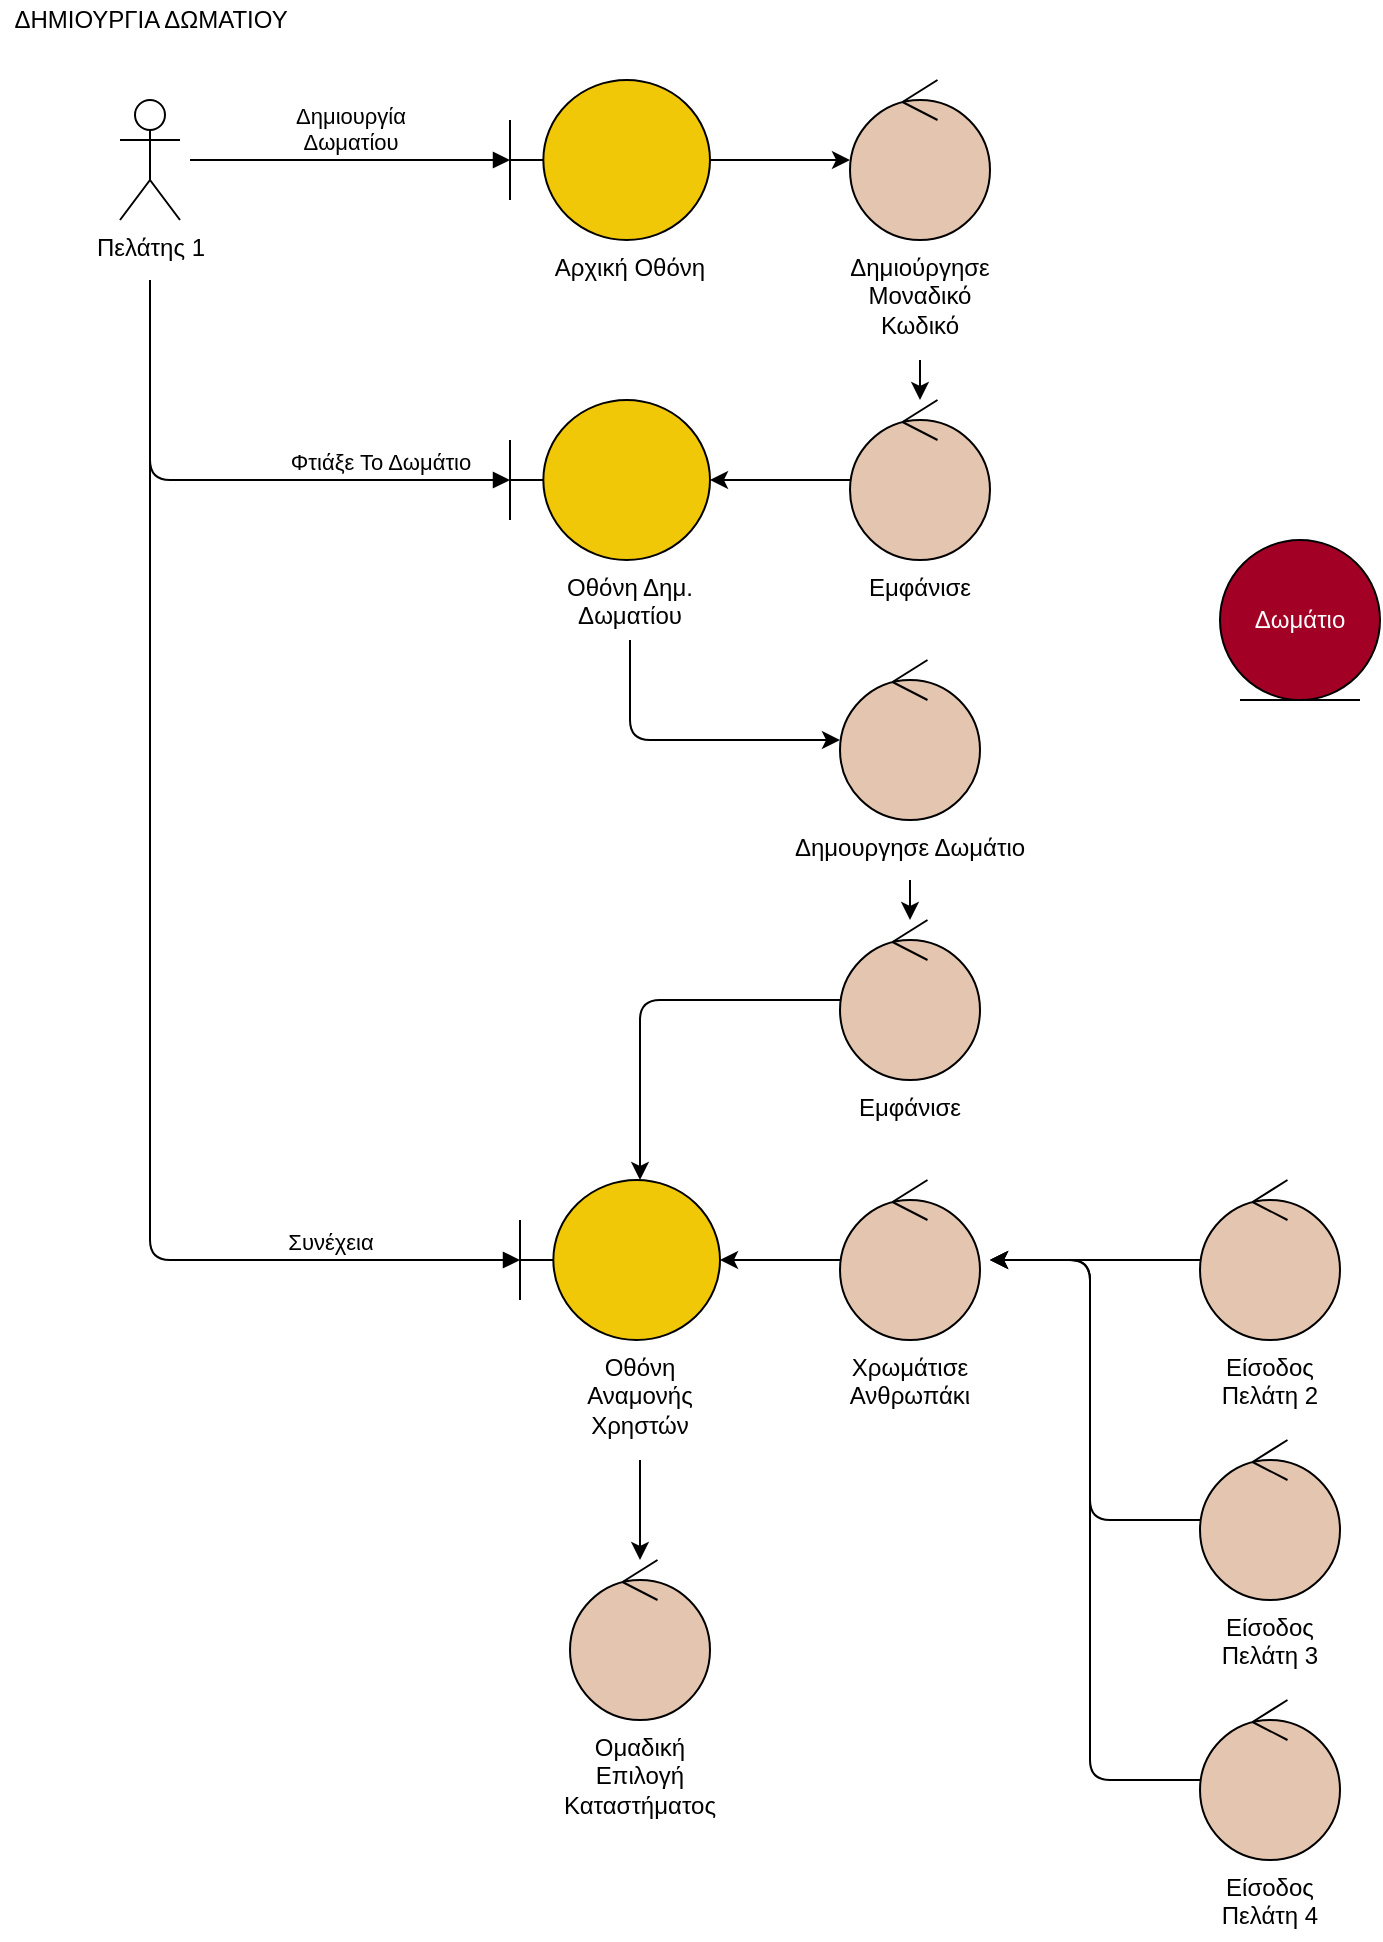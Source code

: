 <mxfile version="18.0.4"><diagram id="_NEF_zK0TXl3RWh3A6Ux" name="Page-1"><mxGraphModel dx="1422" dy="766" grid="1" gridSize="10" guides="1" tooltips="1" connect="1" arrows="1" fold="1" page="1" pageScale="1" pageWidth="850" pageHeight="1100" math="0" shadow="0"><root><mxCell id="0"/><mxCell id="1" parent="0"/><mxCell id="yRpr_T_wv2EPDv5CnhPb-1" value="ΔΗΜΙΟΥΡΓΙΑ ΔΩΜΑΤΙΟΥ" style="text;html=1;align=center;verticalAlign=middle;resizable=0;points=[];autosize=1;strokeColor=none;fillColor=none;" vertex="1" parent="1"><mxGeometry x="200" y="250" width="150" height="20" as="geometry"/></mxCell><mxCell id="yRpr_T_wv2EPDv5CnhPb-2" style="edgeStyle=orthogonalEdgeStyle;rounded=0;orthogonalLoop=1;jettySize=auto;html=1;" edge="1" parent="1" source="yRpr_T_wv2EPDv5CnhPb-3" target="yRpr_T_wv2EPDv5CnhPb-6"><mxGeometry relative="1" as="geometry"/></mxCell><mxCell id="yRpr_T_wv2EPDv5CnhPb-3" value="" style="shape=umlBoundary;whiteSpace=wrap;html=1;fillColor=#F0C808;" vertex="1" parent="1"><mxGeometry x="455" y="290" width="100" height="80" as="geometry"/></mxCell><mxCell id="yRpr_T_wv2EPDv5CnhPb-4" value="Πελάτης 1" style="shape=umlActor;verticalLabelPosition=bottom;verticalAlign=top;html=1;" vertex="1" parent="1"><mxGeometry x="260" y="300" width="30" height="60" as="geometry"/></mxCell><mxCell id="yRpr_T_wv2EPDv5CnhPb-5" value="Δημιουργία&lt;br&gt;Δωματίου" style="html=1;verticalAlign=bottom;endArrow=block;rounded=1;labelBackgroundColor=none;" edge="1" parent="1" target="yRpr_T_wv2EPDv5CnhPb-3"><mxGeometry width="80" relative="1" as="geometry"><mxPoint x="295" y="330" as="sourcePoint"/><mxPoint x="375" y="329.5" as="targetPoint"/></mxGeometry></mxCell><mxCell id="yRpr_T_wv2EPDv5CnhPb-6" value="" style="ellipse;shape=umlControl;whiteSpace=wrap;html=1;fillColor=#E4C5AF;" vertex="1" parent="1"><mxGeometry x="625" y="290" width="70" height="80" as="geometry"/></mxCell><mxCell id="yRpr_T_wv2EPDv5CnhPb-7" style="edgeStyle=orthogonalEdgeStyle;rounded=0;orthogonalLoop=1;jettySize=auto;html=1;" edge="1" parent="1" source="yRpr_T_wv2EPDv5CnhPb-8" target="yRpr_T_wv2EPDv5CnhPb-10"><mxGeometry relative="1" as="geometry"/></mxCell><mxCell id="yRpr_T_wv2EPDv5CnhPb-8" value="" style="ellipse;shape=umlControl;whiteSpace=wrap;html=1;fillColor=#E4C5AF;" vertex="1" parent="1"><mxGeometry x="625" y="450" width="70" height="80" as="geometry"/></mxCell><mxCell id="yRpr_T_wv2EPDv5CnhPb-9" style="edgeStyle=orthogonalEdgeStyle;rounded=1;orthogonalLoop=1;jettySize=auto;html=1;exitX=0.5;exitY=1;exitDx=0;exitDy=0;" edge="1" parent="1" source="yRpr_T_wv2EPDv5CnhPb-29" target="yRpr_T_wv2EPDv5CnhPb-12"><mxGeometry relative="1" as="geometry"><mxPoint x="510" y="680" as="targetPoint"/><Array as="points"><mxPoint x="515" y="620"/></Array><mxPoint x="515" y="590" as="sourcePoint"/></mxGeometry></mxCell><mxCell id="yRpr_T_wv2EPDv5CnhPb-10" value="" style="shape=umlBoundary;whiteSpace=wrap;html=1;fillColor=#F0C808;" vertex="1" parent="1"><mxGeometry x="455" y="450" width="100" height="80" as="geometry"/></mxCell><mxCell id="yRpr_T_wv2EPDv5CnhPb-11" value="Φτιάξε Το Δωμάτιο" style="html=1;verticalAlign=bottom;endArrow=block;rounded=1;labelBackgroundColor=none;" edge="1" parent="1"><mxGeometry x="0.407" width="80" relative="1" as="geometry"><mxPoint x="275" y="450" as="sourcePoint"/><mxPoint x="455" y="490" as="targetPoint"/><Array as="points"><mxPoint x="275" y="490"/></Array><mxPoint as="offset"/></mxGeometry></mxCell><mxCell id="yRpr_T_wv2EPDv5CnhPb-12" value="" style="ellipse;shape=umlControl;whiteSpace=wrap;html=1;fillColor=#E4C5AF;" vertex="1" parent="1"><mxGeometry x="620" y="580" width="70" height="80" as="geometry"/></mxCell><mxCell id="yRpr_T_wv2EPDv5CnhPb-13" value="" style="shape=umlBoundary;whiteSpace=wrap;html=1;fillColor=#F0C808;" vertex="1" parent="1"><mxGeometry x="460" y="840" width="100" height="80" as="geometry"/></mxCell><mxCell id="yRpr_T_wv2EPDv5CnhPb-14" style="edgeStyle=orthogonalEdgeStyle;rounded=1;orthogonalLoop=1;jettySize=auto;html=1;" edge="1" parent="1" source="yRpr_T_wv2EPDv5CnhPb-15" target="yRpr_T_wv2EPDv5CnhPb-13"><mxGeometry relative="1" as="geometry"><mxPoint x="540" y="760" as="targetPoint"/><Array as="points"><mxPoint x="520" y="750"/></Array></mxGeometry></mxCell><mxCell id="yRpr_T_wv2EPDv5CnhPb-15" value="" style="ellipse;shape=umlControl;whiteSpace=wrap;html=1;fillColor=#E4C5AF;" vertex="1" parent="1"><mxGeometry x="620" y="710" width="70" height="80" as="geometry"/></mxCell><mxCell id="yRpr_T_wv2EPDv5CnhPb-16" style="edgeStyle=orthogonalEdgeStyle;rounded=1;orthogonalLoop=1;jettySize=auto;html=1;" edge="1" parent="1" source="yRpr_T_wv2EPDv5CnhPb-17"><mxGeometry relative="1" as="geometry"><mxPoint x="695" y="880" as="targetPoint"/></mxGeometry></mxCell><mxCell id="yRpr_T_wv2EPDv5CnhPb-17" value="" style="ellipse;shape=umlControl;whiteSpace=wrap;html=1;fillColor=#E4C5AF;" vertex="1" parent="1"><mxGeometry x="800" y="840" width="70" height="80" as="geometry"/></mxCell><mxCell id="yRpr_T_wv2EPDv5CnhPb-18" style="edgeStyle=orthogonalEdgeStyle;rounded=1;orthogonalLoop=1;jettySize=auto;html=1;" edge="1" parent="1" source="yRpr_T_wv2EPDv5CnhPb-19"><mxGeometry relative="1" as="geometry"><mxPoint x="695" y="880" as="targetPoint"/><Array as="points"><mxPoint x="745" y="1010"/><mxPoint x="745" y="880"/></Array></mxGeometry></mxCell><mxCell id="yRpr_T_wv2EPDv5CnhPb-19" value="" style="ellipse;shape=umlControl;whiteSpace=wrap;html=1;fillColor=#E4C5AF;" vertex="1" parent="1"><mxGeometry x="800" y="970" width="70" height="80" as="geometry"/></mxCell><mxCell id="yRpr_T_wv2EPDv5CnhPb-20" style="edgeStyle=orthogonalEdgeStyle;rounded=1;orthogonalLoop=1;jettySize=auto;html=1;" edge="1" parent="1" source="yRpr_T_wv2EPDv5CnhPb-21"><mxGeometry relative="1" as="geometry"><mxPoint x="695" y="880" as="targetPoint"/><Array as="points"><mxPoint x="745" y="1140"/><mxPoint x="745" y="880"/></Array></mxGeometry></mxCell><mxCell id="yRpr_T_wv2EPDv5CnhPb-21" value="" style="ellipse;shape=umlControl;whiteSpace=wrap;html=1;fillColor=#E4C5AF;" vertex="1" parent="1"><mxGeometry x="800" y="1100" width="70" height="80" as="geometry"/></mxCell><mxCell id="yRpr_T_wv2EPDv5CnhPb-22" style="edgeStyle=orthogonalEdgeStyle;rounded=0;orthogonalLoop=1;jettySize=auto;html=1;" edge="1" parent="1" source="yRpr_T_wv2EPDv5CnhPb-23" target="yRpr_T_wv2EPDv5CnhPb-13"><mxGeometry relative="1" as="geometry"/></mxCell><mxCell id="yRpr_T_wv2EPDv5CnhPb-23" value="" style="ellipse;shape=umlControl;whiteSpace=wrap;html=1;fillColor=#E4C5AF;" vertex="1" parent="1"><mxGeometry x="620" y="840" width="70" height="80" as="geometry"/></mxCell><mxCell id="yRpr_T_wv2EPDv5CnhPb-24" value="Συνέχεια" style="html=1;verticalAlign=bottom;endArrow=block;rounded=1;entryX=0;entryY=0.5;entryDx=0;entryDy=0;entryPerimeter=0;labelBackgroundColor=none;" edge="1" parent="1" target="yRpr_T_wv2EPDv5CnhPb-13"><mxGeometry x="0.719" width="80" relative="1" as="geometry"><mxPoint x="275" y="390" as="sourcePoint"/><mxPoint x="375" y="589.5" as="targetPoint"/><Array as="points"><mxPoint x="275" y="880"/></Array><mxPoint as="offset"/></mxGeometry></mxCell><mxCell id="yRpr_T_wv2EPDv5CnhPb-25" value="&lt;meta charset=&quot;utf-8&quot;&gt;&lt;span style=&quot;color: rgb(0, 0, 0); font-family: helvetica; font-size: 12px; font-style: normal; font-weight: 400; letter-spacing: normal; text-indent: 0px; text-transform: none; word-spacing: 0px; display: inline; float: none;&quot;&gt;Αρχική Οθόνη&lt;/span&gt;" style="text;whiteSpace=wrap;html=1;align=center;labelBackgroundColor=none;" vertex="1" parent="1"><mxGeometry x="460" y="370" width="110" height="30" as="geometry"/></mxCell><mxCell id="yRpr_T_wv2EPDv5CnhPb-26" style="edgeStyle=orthogonalEdgeStyle;rounded=1;orthogonalLoop=1;jettySize=auto;html=1;" edge="1" parent="1" source="yRpr_T_wv2EPDv5CnhPb-27" target="yRpr_T_wv2EPDv5CnhPb-8"><mxGeometry relative="1" as="geometry"/></mxCell><mxCell id="yRpr_T_wv2EPDv5CnhPb-27" value="&lt;meta charset=&quot;utf-8&quot;&gt;&lt;span style=&quot;color: rgb(0, 0, 0); font-family: helvetica; font-size: 12px; font-style: normal; font-weight: 400; letter-spacing: normal; text-indent: 0px; text-transform: none; word-spacing: 0px; display: inline; float: none;&quot;&gt;Δημιούργησε&lt;/span&gt;&lt;br style=&quot;color: rgb(0, 0, 0); font-family: helvetica; font-size: 12px; font-style: normal; font-weight: 400; letter-spacing: normal; text-indent: 0px; text-transform: none; word-spacing: 0px;&quot;&gt;&lt;span style=&quot;color: rgb(0, 0, 0); font-family: helvetica; font-size: 12px; font-style: normal; font-weight: 400; letter-spacing: normal; text-indent: 0px; text-transform: none; word-spacing: 0px; display: inline; float: none;&quot;&gt;Μοναδικό&lt;/span&gt;&lt;br style=&quot;color: rgb(0, 0, 0); font-family: helvetica; font-size: 12px; font-style: normal; font-weight: 400; letter-spacing: normal; text-indent: 0px; text-transform: none; word-spacing: 0px;&quot;&gt;&lt;span style=&quot;color: rgb(0, 0, 0); font-family: helvetica; font-size: 12px; font-style: normal; font-weight: 400; letter-spacing: normal; text-indent: 0px; text-transform: none; word-spacing: 0px; display: inline; float: none;&quot;&gt;Κωδικό&lt;/span&gt;" style="text;whiteSpace=wrap;html=1;align=center;labelBackgroundColor=none;" vertex="1" parent="1"><mxGeometry x="610" y="370" width="100" height="60" as="geometry"/></mxCell><mxCell id="yRpr_T_wv2EPDv5CnhPb-28" value="&lt;meta charset=&quot;utf-8&quot;&gt;&lt;span style=&quot;color: rgb(0, 0, 0); font-family: helvetica; font-size: 12px; font-style: normal; font-weight: 400; letter-spacing: normal; text-indent: 0px; text-transform: none; word-spacing: 0px; display: inline; float: none;&quot;&gt;Εμφάνισε&lt;/span&gt;" style="text;whiteSpace=wrap;html=1;align=center;labelBackgroundColor=none;" vertex="1" parent="1"><mxGeometry x="620" y="530" width="80" height="30" as="geometry"/></mxCell><mxCell id="yRpr_T_wv2EPDv5CnhPb-29" value="&lt;meta charset=&quot;utf-8&quot;&gt;&lt;span style=&quot;color: rgb(0, 0, 0); font-family: helvetica; font-size: 12px; font-style: normal; font-weight: 400; letter-spacing: normal; text-indent: 0px; text-transform: none; word-spacing: 0px; display: inline; float: none;&quot;&gt;Οθόνη Δημ.&lt;/span&gt;&lt;br style=&quot;color: rgb(0, 0, 0); font-family: helvetica; font-size: 12px; font-style: normal; font-weight: 400; letter-spacing: normal; text-indent: 0px; text-transform: none; word-spacing: 0px;&quot;&gt;&lt;span style=&quot;color: rgb(0, 0, 0); font-family: helvetica; font-size: 12px; font-style: normal; font-weight: 400; letter-spacing: normal; text-indent: 0px; text-transform: none; word-spacing: 0px; display: inline; float: none;&quot;&gt;Δωματίου&lt;/span&gt;" style="text;whiteSpace=wrap;html=1;align=center;labelBackgroundColor=none;" vertex="1" parent="1"><mxGeometry x="470" y="530" width="90" height="40" as="geometry"/></mxCell><mxCell id="yRpr_T_wv2EPDv5CnhPb-30" style="edgeStyle=orthogonalEdgeStyle;rounded=1;orthogonalLoop=1;jettySize=auto;html=1;" edge="1" parent="1" source="yRpr_T_wv2EPDv5CnhPb-31" target="yRpr_T_wv2EPDv5CnhPb-15"><mxGeometry relative="1" as="geometry"/></mxCell><mxCell id="yRpr_T_wv2EPDv5CnhPb-31" value="&lt;meta charset=&quot;utf-8&quot;&gt;&lt;span style=&quot;color: rgb(0, 0, 0); font-family: helvetica; font-size: 12px; font-style: normal; font-weight: 400; letter-spacing: normal; text-indent: 0px; text-transform: none; word-spacing: 0px; display: inline; float: none;&quot;&gt;Δημουργησε Δωμάτιο&lt;/span&gt;" style="text;whiteSpace=wrap;html=1;align=center;labelBackgroundColor=none;" vertex="1" parent="1"><mxGeometry x="580" y="660" width="150" height="30" as="geometry"/></mxCell><mxCell id="yRpr_T_wv2EPDv5CnhPb-32" value="&lt;meta charset=&quot;utf-8&quot;&gt;&lt;span style=&quot;color: rgb(0, 0, 0); font-family: helvetica; font-size: 12px; font-style: normal; font-weight: 400; letter-spacing: normal; text-indent: 0px; text-transform: none; word-spacing: 0px; display: inline; float: none;&quot;&gt;Εμφάνισε&lt;/span&gt;" style="text;whiteSpace=wrap;html=1;align=center;labelBackgroundColor=none;" vertex="1" parent="1"><mxGeometry x="615" y="790" width="80" height="30" as="geometry"/></mxCell><mxCell id="yRpr_T_wv2EPDv5CnhPb-33" value="&lt;meta charset=&quot;utf-8&quot;&gt;&lt;span style=&quot;color: rgb(0, 0, 0); font-family: helvetica; font-size: 12px; font-style: normal; font-weight: 400; letter-spacing: normal; text-indent: 0px; text-transform: none; word-spacing: 0px; display: inline; float: none;&quot;&gt;Οθόνη&lt;/span&gt;&lt;br style=&quot;color: rgb(0, 0, 0); font-family: helvetica; font-size: 12px; font-style: normal; font-weight: 400; letter-spacing: normal; text-indent: 0px; text-transform: none; word-spacing: 0px;&quot;&gt;&lt;span style=&quot;color: rgb(0, 0, 0); font-family: helvetica; font-size: 12px; font-style: normal; font-weight: 400; letter-spacing: normal; text-indent: 0px; text-transform: none; word-spacing: 0px; display: inline; float: none;&quot;&gt;Αναμονής&lt;/span&gt;&lt;br style=&quot;color: rgb(0, 0, 0); font-family: helvetica; font-size: 12px; font-style: normal; font-weight: 400; letter-spacing: normal; text-indent: 0px; text-transform: none; word-spacing: 0px;&quot;&gt;&lt;span style=&quot;color: rgb(0, 0, 0); font-family: helvetica; font-size: 12px; font-style: normal; font-weight: 400; letter-spacing: normal; text-indent: 0px; text-transform: none; word-spacing: 0px; display: inline; float: none;&quot;&gt;Χρηστών&lt;/span&gt;" style="text;whiteSpace=wrap;html=1;align=center;labelBackgroundColor=none;" vertex="1" parent="1"><mxGeometry x="480" y="920" width="80" height="60" as="geometry"/></mxCell><mxCell id="yRpr_T_wv2EPDv5CnhPb-34" value="&lt;meta charset=&quot;utf-8&quot;&gt;&lt;span style=&quot;color: rgb(0, 0, 0); font-family: helvetica; font-size: 12px; font-style: normal; font-weight: 400; letter-spacing: normal; text-indent: 0px; text-transform: none; word-spacing: 0px; display: inline; float: none;&quot;&gt;Χρωμάτισε&lt;/span&gt;&lt;br style=&quot;color: rgb(0, 0, 0); font-family: helvetica; font-size: 12px; font-style: normal; font-weight: 400; letter-spacing: normal; text-indent: 0px; text-transform: none; word-spacing: 0px;&quot;&gt;&lt;span style=&quot;color: rgb(0, 0, 0); font-family: helvetica; font-size: 12px; font-style: normal; font-weight: 400; letter-spacing: normal; text-indent: 0px; text-transform: none; word-spacing: 0px; display: inline; float: none;&quot;&gt;Ανθρωπάκι&lt;/span&gt;" style="text;whiteSpace=wrap;html=1;align=center;labelBackgroundColor=none;" vertex="1" parent="1"><mxGeometry x="610" y="920" width="90" height="40" as="geometry"/></mxCell><mxCell id="yRpr_T_wv2EPDv5CnhPb-35" value="&lt;span style=&quot;color: rgb(0 , 0 , 0) ; font-family: &amp;#34;helvetica&amp;#34; ; font-size: 12px ; font-style: normal ; font-weight: 400 ; letter-spacing: normal ; text-indent: 0px ; text-transform: none ; word-spacing: 0px ; display: inline ; float: none&quot;&gt;Είσοδος&lt;/span&gt;&lt;br style=&quot;color: rgb(0 , 0 , 0) ; font-family: &amp;#34;helvetica&amp;#34; ; font-size: 12px ; font-style: normal ; font-weight: 400 ; letter-spacing: normal ; text-indent: 0px ; text-transform: none ; word-spacing: 0px&quot;&gt;&lt;span style=&quot;color: rgb(0 , 0 , 0) ; font-family: &amp;#34;helvetica&amp;#34; ; font-size: 12px ; font-style: normal ; font-weight: 400 ; letter-spacing: normal ; text-indent: 0px ; text-transform: none ; word-spacing: 0px ; display: inline ; float: none&quot;&gt;Πελάτη 2&lt;/span&gt;" style="text;whiteSpace=wrap;html=1;align=center;labelBackgroundColor=none;" vertex="1" parent="1"><mxGeometry x="795" y="920" width="80" height="40" as="geometry"/></mxCell><mxCell id="yRpr_T_wv2EPDv5CnhPb-36" value="&lt;span style=&quot;color: rgb(0 , 0 , 0) ; font-family: &amp;#34;helvetica&amp;#34; ; font-size: 12px ; font-style: normal ; font-weight: 400 ; letter-spacing: normal ; text-indent: 0px ; text-transform: none ; word-spacing: 0px ; display: inline ; float: none&quot;&gt;Είσοδος&lt;/span&gt;&lt;br style=&quot;color: rgb(0 , 0 , 0) ; font-family: &amp;#34;helvetica&amp;#34; ; font-size: 12px ; font-style: normal ; font-weight: 400 ; letter-spacing: normal ; text-indent: 0px ; text-transform: none ; word-spacing: 0px&quot;&gt;&lt;span style=&quot;color: rgb(0 , 0 , 0) ; font-family: &amp;#34;helvetica&amp;#34; ; font-size: 12px ; font-style: normal ; font-weight: 400 ; letter-spacing: normal ; text-indent: 0px ; text-transform: none ; word-spacing: 0px ; display: inline ; float: none&quot;&gt;Πελάτη 3&lt;/span&gt;" style="text;whiteSpace=wrap;html=1;align=center;labelBackgroundColor=none;" vertex="1" parent="1"><mxGeometry x="795" y="1050" width="80" height="40" as="geometry"/></mxCell><mxCell id="yRpr_T_wv2EPDv5CnhPb-37" value="&lt;span style=&quot;color: rgb(0 , 0 , 0) ; font-family: &amp;#34;helvetica&amp;#34; ; font-size: 12px ; font-style: normal ; font-weight: 400 ; letter-spacing: normal ; text-indent: 0px ; text-transform: none ; word-spacing: 0px ; display: inline ; float: none&quot;&gt;Είσοδος&lt;/span&gt;&lt;br style=&quot;color: rgb(0 , 0 , 0) ; font-family: &amp;#34;helvetica&amp;#34; ; font-size: 12px ; font-style: normal ; font-weight: 400 ; letter-spacing: normal ; text-indent: 0px ; text-transform: none ; word-spacing: 0px&quot;&gt;&lt;span style=&quot;color: rgb(0 , 0 , 0) ; font-family: &amp;#34;helvetica&amp;#34; ; font-size: 12px ; font-style: normal ; font-weight: 400 ; letter-spacing: normal ; text-indent: 0px ; text-transform: none ; word-spacing: 0px ; display: inline ; float: none&quot;&gt;Πελάτη 4&lt;br&gt;&lt;/span&gt;" style="text;whiteSpace=wrap;html=1;align=center;labelBackgroundColor=none;" vertex="1" parent="1"><mxGeometry x="795" y="1180" width="80" height="40" as="geometry"/></mxCell><mxCell id="yRpr_T_wv2EPDv5CnhPb-38" style="edgeStyle=orthogonalEdgeStyle;rounded=1;orthogonalLoop=1;jettySize=auto;html=1;" edge="1" parent="1" source="yRpr_T_wv2EPDv5CnhPb-33" target="yRpr_T_wv2EPDv5CnhPb-39"><mxGeometry relative="1" as="geometry"><mxPoint x="600" y="1130" as="targetPoint"/><Array as="points"><mxPoint x="520" y="960"/><mxPoint x="520" y="960"/></Array><mxPoint x="600" y="980" as="sourcePoint"/></mxGeometry></mxCell><mxCell id="yRpr_T_wv2EPDv5CnhPb-39" value="" style="ellipse;shape=umlControl;whiteSpace=wrap;html=1;fillColor=#E4C5AF;" vertex="1" parent="1"><mxGeometry x="485" y="1030" width="70" height="80" as="geometry"/></mxCell><mxCell id="yRpr_T_wv2EPDv5CnhPb-40" value="&lt;font color=&quot;#000000&quot; face=&quot;helvetica&quot;&gt;Ομαδική&lt;br&gt;Επιλογή&lt;br&gt;Καταστήματος&lt;br&gt;&lt;/font&gt;" style="text;whiteSpace=wrap;html=1;align=center;labelBackgroundColor=none;" vertex="1" parent="1"><mxGeometry x="480" y="1110" width="80" height="60" as="geometry"/></mxCell><mxCell id="yRpr_T_wv2EPDv5CnhPb-41" value="Δωμάτιο" style="ellipse;shape=umlEntity;whiteSpace=wrap;html=1;shadow=0;fillColor=#a20025;fontColor=#ffffff;strokeColor=default;" vertex="1" parent="1"><mxGeometry x="810" y="520" width="80" height="80" as="geometry"/></mxCell></root></mxGraphModel></diagram></mxfile>


